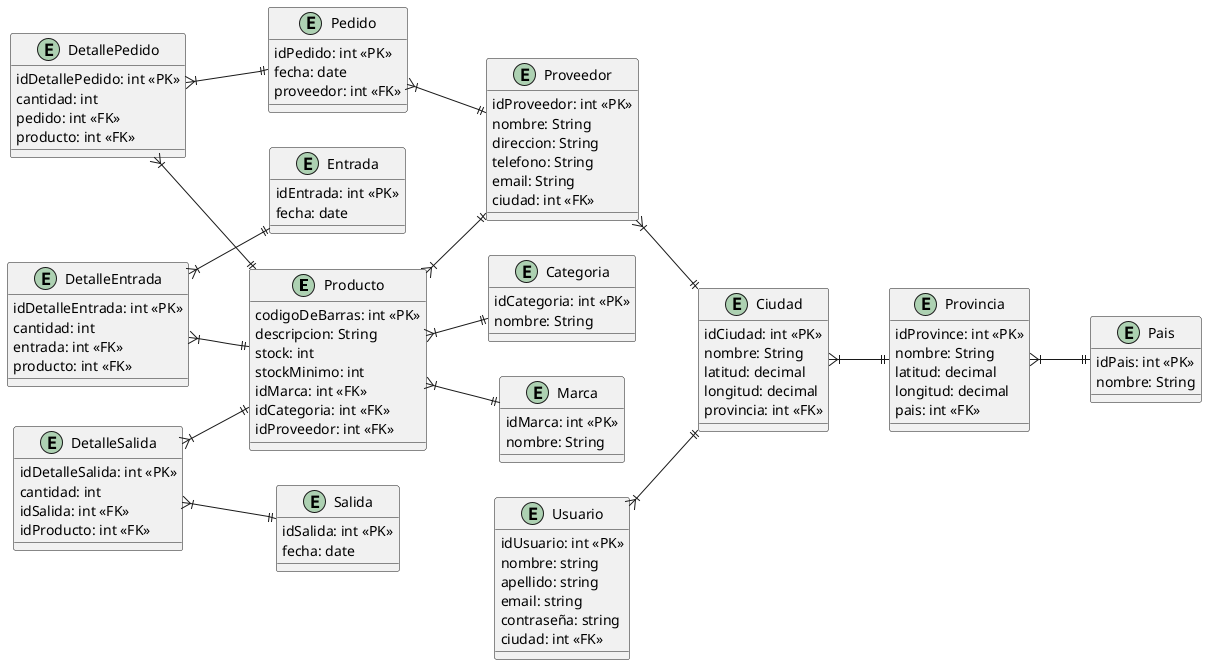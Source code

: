 @startuml Diagrama de Entidad Relacion
left to right direction
entity Producto {
    codigoDeBarras: int <<PK>>
    descripcion: String
    stock: int
    stockMinimo: int
    idMarca: int <<FK>>
    idCategoria: int <<FK>>
    idProveedor: int <<FK>>
}

entity Marca {
    idMarca: int <<PK>>
    nombre: String
}

entity Categoria {
    idCategoria: int <<PK>>
    nombre: String
}

entity Proveedor {
    idProveedor: int <<PK>>
    nombre: String
    direccion: String
    telefono: String
    email: String
    ciudad: int <<FK>>
}

entity Ciudad {
    idCiudad: int <<PK>>
    nombre: String
    latitud: decimal
    longitud: decimal
    provincia: int <<FK>>
}

entity Provincia {
    idProvince: int <<PK>>
    nombre: String
    latitud: decimal
    longitud: decimal
    pais: int <<FK>>
}

entity Pais {
    idPais: int <<PK>>
    nombre: String
}

entity Pedido {
    idPedido: int <<PK>>
    fecha: date
    proveedor: int <<FK>>
}

entity DetallePedido {
    idDetallePedido: int <<PK>>
    cantidad: int
    pedido: int <<FK>>
    producto: int <<FK>>
}

entity Entrada {
    idEntrada: int <<PK>>
    fecha: date
}

entity DetalleEntrada {
    idDetalleEntrada: int <<PK>>
    cantidad: int
    entrada: int <<FK>>
    producto: int <<FK>>
}

entity Salida {
    idSalida: int <<PK>>
    fecha: date
}

entity DetalleSalida {
    idDetalleSalida: int <<PK>>
    cantidad: int
    idSalida: int <<FK>>
    idProducto: int <<FK>>
}

entity Usuario {
    idUsuario: int <<PK>>
    nombre: string
    apellido: string
    email: string
    contraseña: string
    ciudad: int <<FK>>
}

Producto }|--|| Marca
Producto }|--|| Categoria
Producto }|--|| Proveedor
Proveedor }|--|| Ciudad
Usuario }|--|| Ciudad
Ciudad }|--|| Provincia
Provincia }|--|| Pais
Pedido }|--|| Proveedor
DetallePedido }|--|| Pedido
DetallePedido }|--|| Producto
DetalleEntrada }|--|| Entrada
DetalleEntrada }|--|| Producto
DetalleSalida }|--|| Salida
DetalleSalida }|--|| Producto

@enduml